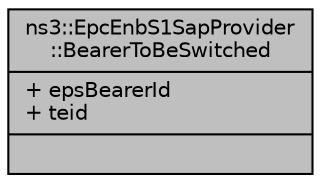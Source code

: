 digraph "ns3::EpcEnbS1SapProvider::BearerToBeSwitched"
{
  edge [fontname="Helvetica",fontsize="10",labelfontname="Helvetica",labelfontsize="10"];
  node [fontname="Helvetica",fontsize="10",shape=record];
  Node1 [label="{ns3::EpcEnbS1SapProvider\l::BearerToBeSwitched\n|+ epsBearerId\l+ teid\l|}",height=0.2,width=0.4,color="black", fillcolor="grey75", style="filled", fontcolor="black"];
}
